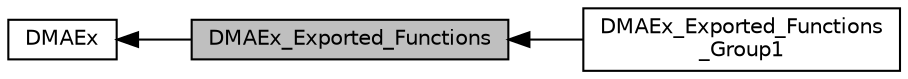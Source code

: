 digraph "DMAEx_Exported_Functions"
{
  edge [fontname="Helvetica",fontsize="10",labelfontname="Helvetica",labelfontsize="10"];
  node [fontname="Helvetica",fontsize="10",shape=box];
  rankdir=LR;
  Node2 [label="DMAEx",height=0.2,width=0.4,color="black", fillcolor="white", style="filled",URL="$group__DMAEx.html",tooltip="DMA Extended HAL module driver."];
  Node1 [label="DMAEx_Exported_Functions",height=0.2,width=0.4,color="black", fillcolor="grey75", style="filled", fontcolor="black",tooltip=" "];
  Node3 [label="DMAEx_Exported_Functions\l_Group1",height=0.2,width=0.4,color="black", fillcolor="white", style="filled",URL="$group__DMAEx__Exported__Functions__Group1.html",tooltip=" "];
  Node2->Node1 [shape=plaintext, dir="back", style="solid"];
  Node1->Node3 [shape=plaintext, dir="back", style="solid"];
}
